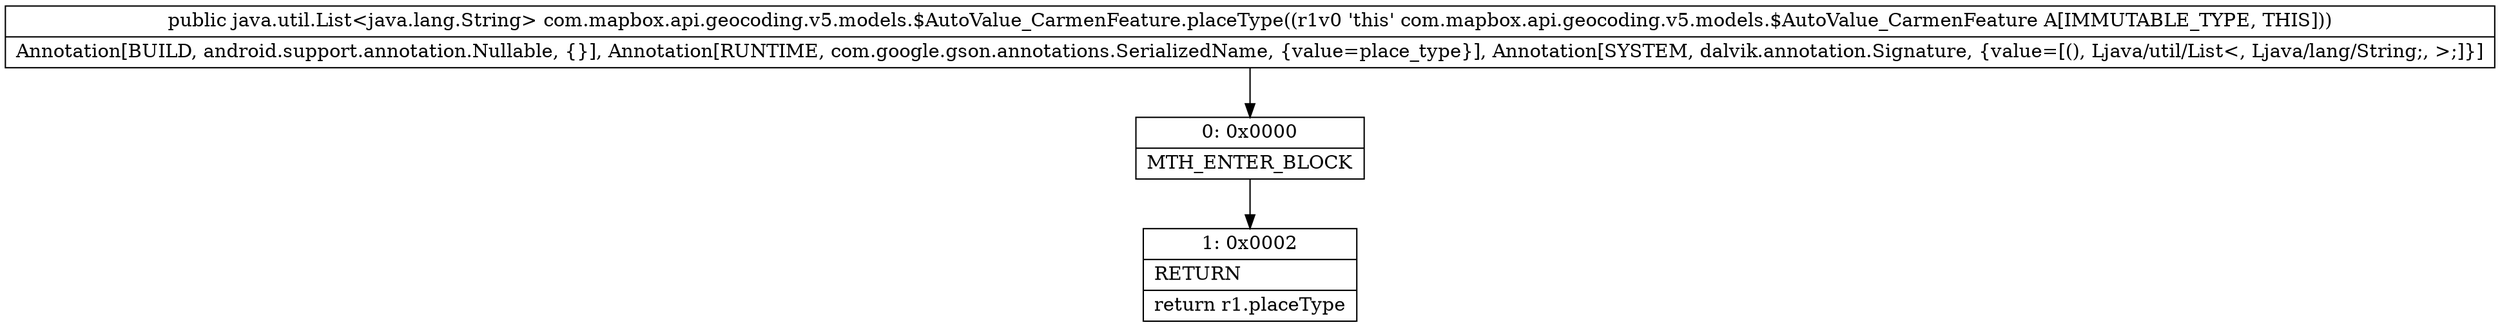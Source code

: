 digraph "CFG forcom.mapbox.api.geocoding.v5.models.$AutoValue_CarmenFeature.placeType()Ljava\/util\/List;" {
Node_0 [shape=record,label="{0\:\ 0x0000|MTH_ENTER_BLOCK\l}"];
Node_1 [shape=record,label="{1\:\ 0x0002|RETURN\l|return r1.placeType\l}"];
MethodNode[shape=record,label="{public java.util.List\<java.lang.String\> com.mapbox.api.geocoding.v5.models.$AutoValue_CarmenFeature.placeType((r1v0 'this' com.mapbox.api.geocoding.v5.models.$AutoValue_CarmenFeature A[IMMUTABLE_TYPE, THIS]))  | Annotation[BUILD, android.support.annotation.Nullable, \{\}], Annotation[RUNTIME, com.google.gson.annotations.SerializedName, \{value=place_type\}], Annotation[SYSTEM, dalvik.annotation.Signature, \{value=[(), Ljava\/util\/List\<, Ljava\/lang\/String;, \>;]\}]\l}"];
MethodNode -> Node_0;
Node_0 -> Node_1;
}

